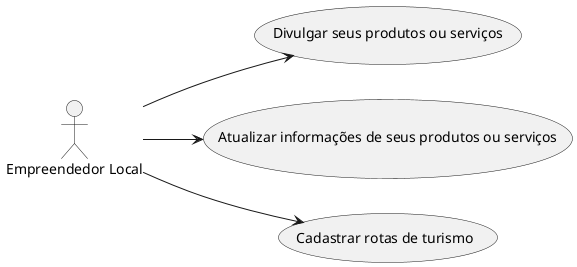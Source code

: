 @startuml empreendedor_local
left to right direction

actor "Empreendedor Local" as Empreendedor_Local

Empreendedor_Local --> (Divulgar seus produtos ou serviços)

Empreendedor_Local --> (Atualizar informações de seus produtos ou serviços)

Empreendedor_Local --> (Cadastrar rotas de turismo)

@enduml
